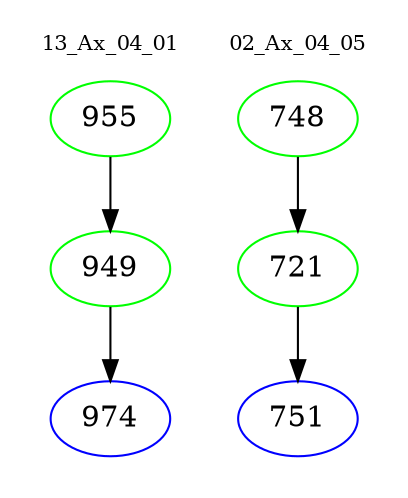 digraph{
subgraph cluster_0 {
color = white
label = "13_Ax_04_01";
fontsize=10;
T0_955 [label="955", color="green"]
T0_955 -> T0_949 [color="black"]
T0_949 [label="949", color="green"]
T0_949 -> T0_974 [color="black"]
T0_974 [label="974", color="blue"]
}
subgraph cluster_1 {
color = white
label = "02_Ax_04_05";
fontsize=10;
T1_748 [label="748", color="green"]
T1_748 -> T1_721 [color="black"]
T1_721 [label="721", color="green"]
T1_721 -> T1_751 [color="black"]
T1_751 [label="751", color="blue"]
}
}
